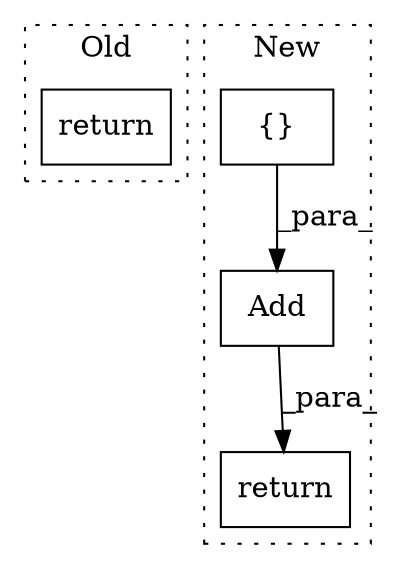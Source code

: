 digraph G {
subgraph cluster0 {
1 [label="return" a="41" s="4156" l="7" shape="box"];
label = "Old";
style="dotted";
}
subgraph cluster1 {
2 [label="Add" a="32" s="3859,3889" l="4,1" shape="box"];
3 [label="return" a="41" s="3852" l="7" shape="box"];
4 [label="{}" a="4" s="3872,3883" l="1,1" shape="box"];
label = "New";
style="dotted";
}
2 -> 3 [label="_para_"];
4 -> 2 [label="_para_"];
}